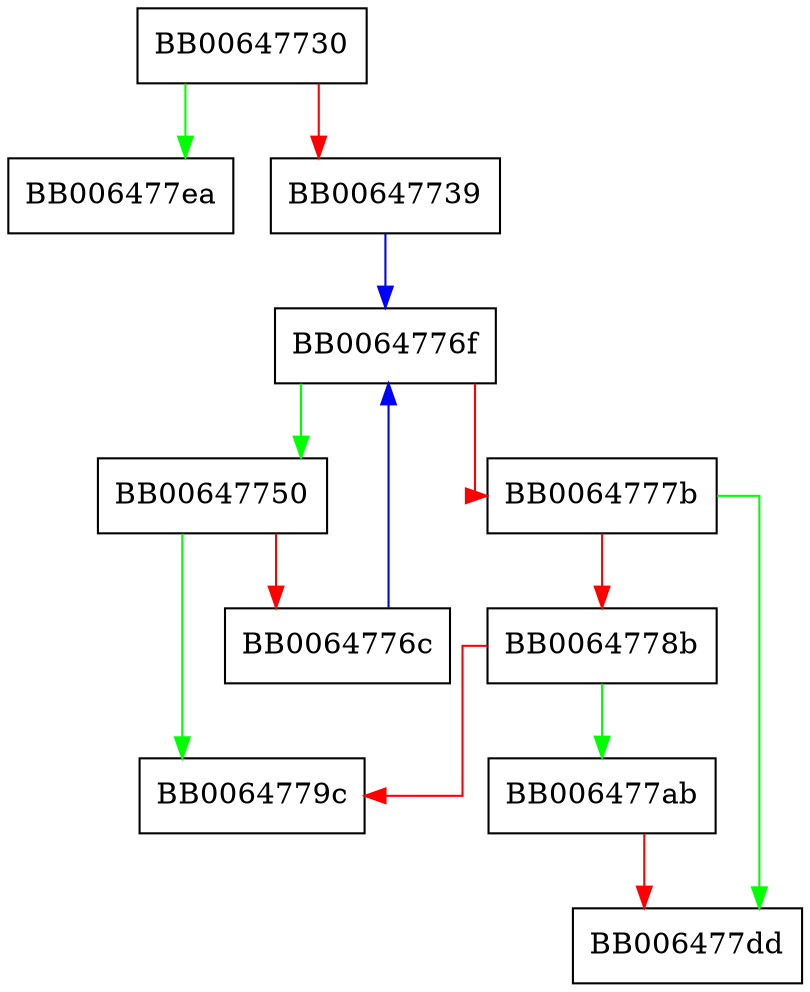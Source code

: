 digraph SRP_gN_place_bn {
  node [shape="box"];
  graph [splines=ortho];
  BB00647730 -> BB006477ea [color="green"];
  BB00647730 -> BB00647739 [color="red"];
  BB00647739 -> BB0064776f [color="blue"];
  BB00647750 -> BB0064779c [color="green"];
  BB00647750 -> BB0064776c [color="red"];
  BB0064776c -> BB0064776f [color="blue"];
  BB0064776f -> BB00647750 [color="green"];
  BB0064776f -> BB0064777b [color="red"];
  BB0064777b -> BB006477dd [color="green"];
  BB0064777b -> BB0064778b [color="red"];
  BB0064778b -> BB006477ab [color="green"];
  BB0064778b -> BB0064779c [color="red"];
  BB006477ab -> BB006477dd [color="red"];
}